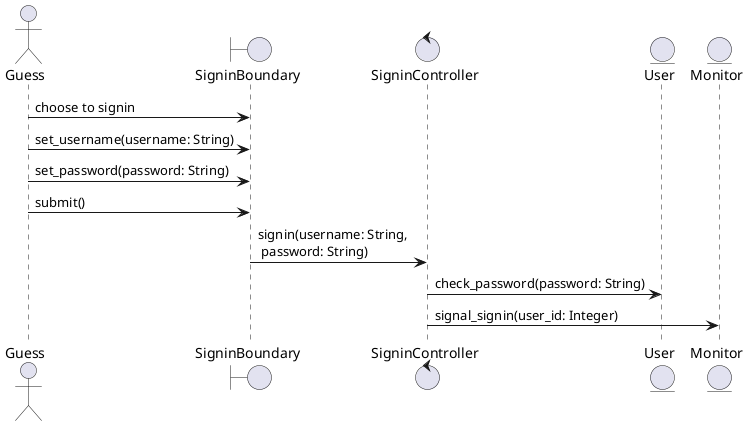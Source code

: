 @startuml

actor Guess as A
boundary SigninBoundary as B
control SigninController as C
entity User
entity Monitor


A -> B: choose to signin
A -> B: set_username(username: String)
A -> B: set_password(password: String)
A -> B: submit()
B -> C: signin(username: String, \n password: String)
C -> User: check_password(password: String)
C -> Monitor: signal_signin(user_id: Integer)

@enduml